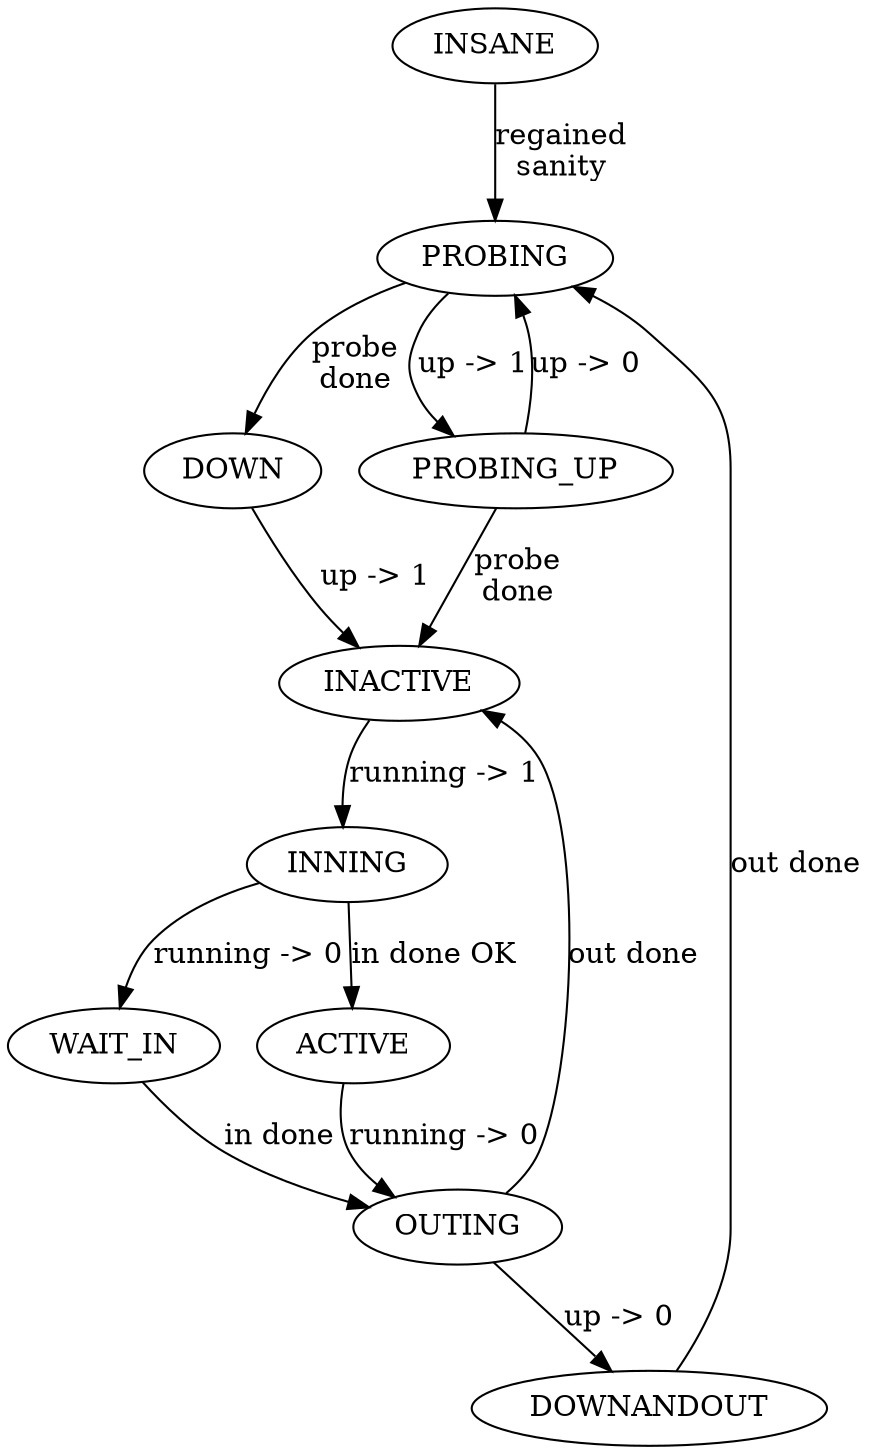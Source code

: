 /* -*- c -*- */

digraph state_machine {
  insane [label="INSANE"];
  probing [label="PROBING"];
  down [label="DOWN"];
  inactive [label="INACTIVE"];
  inning [label="INNING"];
  wait_in [label="WAIT_IN"];
  outing [label="OUTING"];
  downandout [label="DOWNANDOUT"];
  active [label="ACTIVE"];
  probing_up [label="PROBING_UP"];

  insane -> probing [label="regained\nsanity"];

  probing -> down [label="probe\ndone"];
  probing -> probing_up [label="up -> 1"];

  down -> inactive [label="up -> 1"];

  probing_up -> inactive [label="probe\ndone"];
  probing_up -> probing [label="up -> 0"];

  inactive -> inning [label="running -> 1"];

  inning -> wait_in [label="running -> 0"];
  inning -> active [label="in done OK"];

  wait_in -> outing [label="in done"];

  active -> outing [label="running -> 0"];

  outing -> downandout [label="up -> 0"];
  outing -> inactive [label="out done"];

  downandout -> probing [label="out done"];
}
